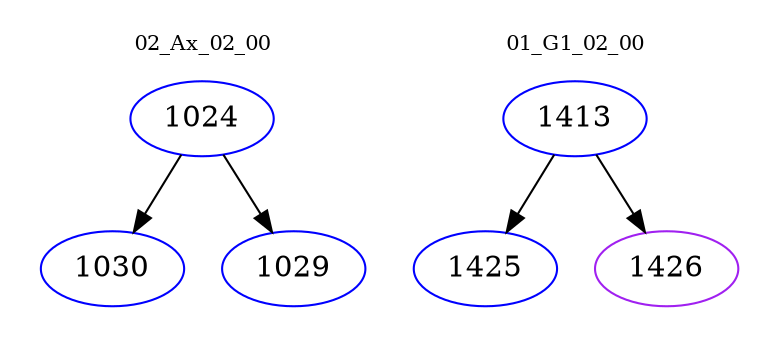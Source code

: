 digraph{
subgraph cluster_0 {
color = white
label = "02_Ax_02_00";
fontsize=10;
T0_1024 [label="1024", color="blue"]
T0_1024 -> T0_1030 [color="black"]
T0_1030 [label="1030", color="blue"]
T0_1024 -> T0_1029 [color="black"]
T0_1029 [label="1029", color="blue"]
}
subgraph cluster_1 {
color = white
label = "01_G1_02_00";
fontsize=10;
T1_1413 [label="1413", color="blue"]
T1_1413 -> T1_1425 [color="black"]
T1_1425 [label="1425", color="blue"]
T1_1413 -> T1_1426 [color="black"]
T1_1426 [label="1426", color="purple"]
}
}
